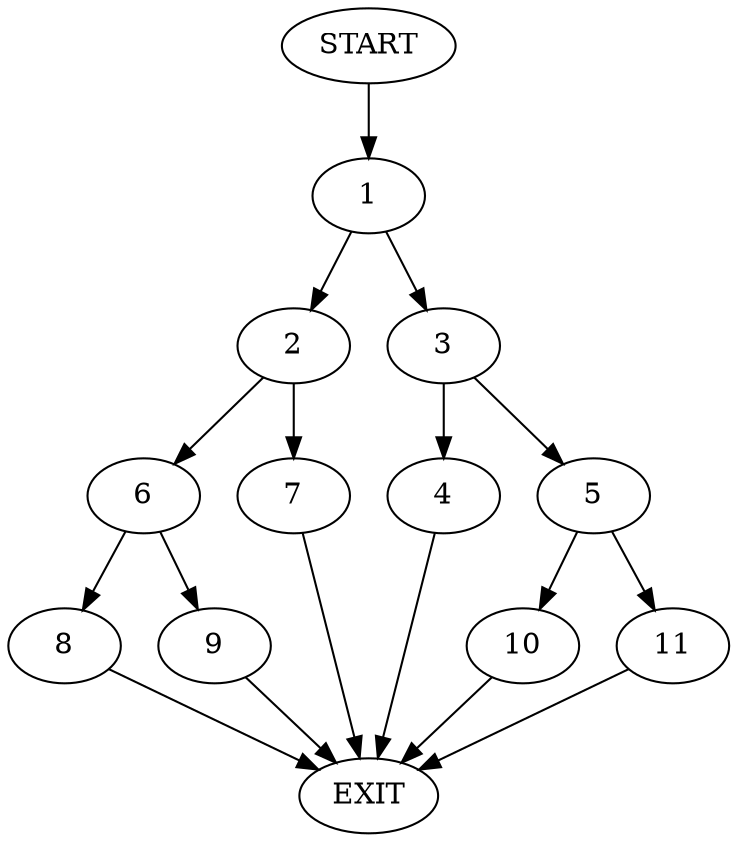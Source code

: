 digraph {
0 [label="START"]
12 [label="EXIT"]
0 -> 1
1 -> 2
1 -> 3
3 -> 4
3 -> 5
2 -> 6
2 -> 7
6 -> 8
6 -> 9
7 -> 12
8 -> 12
9 -> 12
5 -> 10
5 -> 11
4 -> 12
11 -> 12
10 -> 12
}
